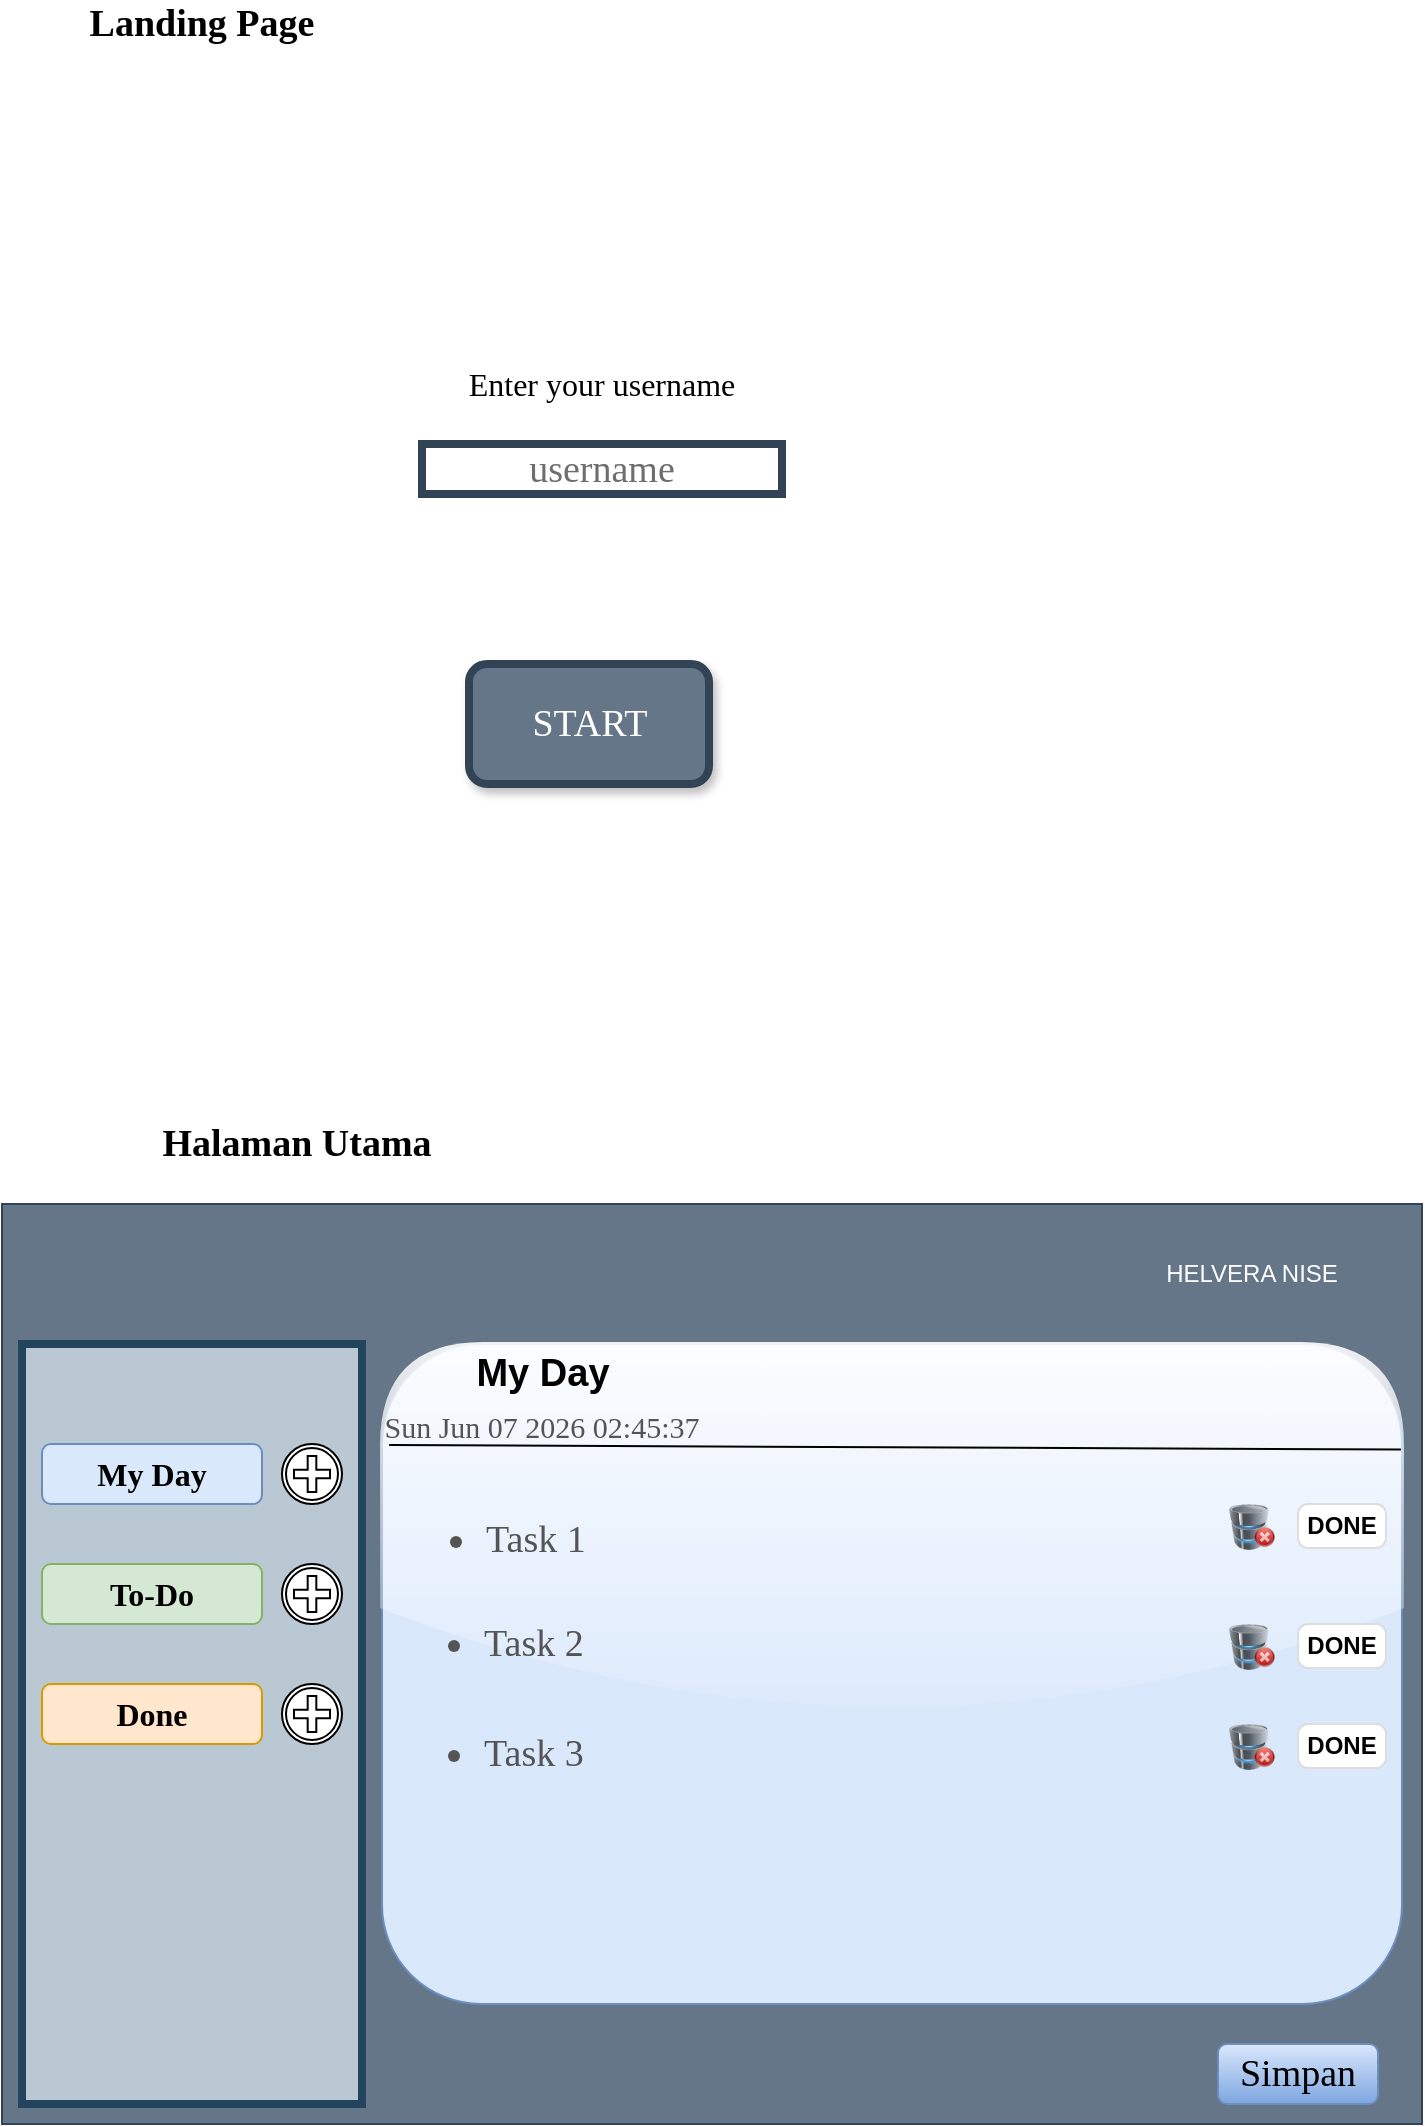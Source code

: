 <mxfile version="12.3.2" type="device" pages="1"><diagram id="Er6HTO60OMqmN1BxP_kf" name="Page-1"><mxGraphModel dx="1171" dy="587" grid="1" gridSize="10" guides="1" tooltips="1" connect="1" arrows="1" fold="1" page="1" pageScale="1" pageWidth="850" pageHeight="1100" math="0" shadow="0"><root><mxCell id="0"/><mxCell id="1" parent="0"/><mxCell id="cUADYcIA1SY1RjGAkDNT-1" value="" style="rounded=0;whiteSpace=wrap;html=1;fillColor=#647687;strokeColor=#314354;gradientDirection=east;fontColor=#ffffff;" vertex="1" parent="1"><mxGeometry x="30" y="620" width="710" height="460" as="geometry"/></mxCell><mxCell id="cUADYcIA1SY1RjGAkDNT-2" value="" style="rounded=0;whiteSpace=wrap;html=1;fillColor=#bac8d3;strokeWidth=4;gradientDirection=north;strokeColor=#23445d;" vertex="1" parent="1"><mxGeometry x="40" y="690" width="170" height="380" as="geometry"/></mxCell><mxCell id="cUADYcIA1SY1RjGAkDNT-3" value="My Day" style="rounded=1;whiteSpace=wrap;html=1;fontFamily=Comic Sans MS;fontSize=16;fontStyle=1;fillColor=#dae8fc;strokeColor=#6c8ebf;" vertex="1" parent="1"><mxGeometry x="50" y="740" width="110" height="30" as="geometry"/></mxCell><mxCell id="cUADYcIA1SY1RjGAkDNT-4" value="To-Do" style="rounded=1;whiteSpace=wrap;html=1;fontFamily=Comic Sans MS;fontStyle=1;fontSize=16;fillColor=#d5e8d4;strokeColor=#82b366;" vertex="1" parent="1"><mxGeometry x="50" y="800" width="110" height="30" as="geometry"/></mxCell><mxCell id="cUADYcIA1SY1RjGAkDNT-5" value="Done" style="rounded=1;whiteSpace=wrap;html=1;fontFamily=Comic Sans MS;fontSize=16;fontStyle=1;fillColor=#ffe6cc;strokeColor=#d79b00;" vertex="1" parent="1"><mxGeometry x="50" y="860" width="110" height="30" as="geometry"/></mxCell><mxCell id="cUADYcIA1SY1RjGAkDNT-6" value="" style="rounded=1;whiteSpace=wrap;html=1;fillColor=#dae8fc;strokeColor=#6c8ebf;shadow=0;comic=0;glass=1;" vertex="1" parent="1"><mxGeometry x="220" y="690" width="510" height="330" as="geometry"/></mxCell><mxCell id="cUADYcIA1SY1RjGAkDNT-9" value="" style="shape=mxgraph.bpmn.shape;html=1;verticalLabelPosition=bottom;labelBackgroundColor=#ffffff;verticalAlign=top;align=center;perimeter=ellipsePerimeter;outlineConnect=0;outline=catching;symbol=parallelMultiple;" vertex="1" parent="1"><mxGeometry x="170" y="740" width="30" height="30" as="geometry"/></mxCell><mxCell id="cUADYcIA1SY1RjGAkDNT-10" value="" style="shape=mxgraph.bpmn.shape;html=1;verticalLabelPosition=bottom;labelBackgroundColor=#ffffff;verticalAlign=top;align=center;perimeter=ellipsePerimeter;outlineConnect=0;outline=catching;symbol=parallelMultiple;" vertex="1" parent="1"><mxGeometry x="170" y="800" width="30" height="30" as="geometry"/></mxCell><mxCell id="cUADYcIA1SY1RjGAkDNT-11" value="" style="shape=mxgraph.bpmn.shape;html=1;verticalLabelPosition=bottom;labelBackgroundColor=#ffffff;verticalAlign=top;align=center;perimeter=ellipsePerimeter;outlineConnect=0;outline=catching;symbol=parallelMultiple;" vertex="1" parent="1"><mxGeometry x="170" y="860" width="30" height="30" as="geometry"/></mxCell><mxCell id="cUADYcIA1SY1RjGAkDNT-12" value="&lt;font color=&quot;#ffffff&quot;&gt;HELVERA NISE&lt;/font&gt;" style="text;html=1;align=center;verticalAlign=middle;whiteSpace=wrap;rounded=0;" vertex="1" parent="1"><mxGeometry x="595" y="640" width="120" height="30" as="geometry"/></mxCell><mxCell id="cUADYcIA1SY1RjGAkDNT-13" value="" style="endArrow=none;html=1;fontFamily=Comic Sans MS;fontSize=16;exitX=0.007;exitY=0.153;exitDx=0;exitDy=0;exitPerimeter=0;entryX=0.999;entryY=0.16;entryDx=0;entryDy=0;entryPerimeter=0;" edge="1" parent="1" source="cUADYcIA1SY1RjGAkDNT-6" target="cUADYcIA1SY1RjGAkDNT-6"><mxGeometry width="50" height="50" relative="1" as="geometry"><mxPoint x="340" y="200" as="sourcePoint"/><mxPoint x="400" y="150" as="targetPoint"/></mxGeometry></mxCell><mxCell id="cUADYcIA1SY1RjGAkDNT-18" value="My Day" style="text;strokeColor=none;fillColor=none;html=1;fontSize=19;fontStyle=1;verticalAlign=middle;align=center;" vertex="1" parent="1"><mxGeometry x="250" y="700" width="100" height="10" as="geometry"/></mxCell><UserObject label="%date{ddd mmm dd yyyy HH:MM:ss}%" placeholders="1" id="cUADYcIA1SY1RjGAkDNT-22"><mxCell style="text;html=1;strokeColor=none;fillColor=none;align=center;verticalAlign=middle;whiteSpace=wrap;overflow=hidden;fontFamily=Comic Sans MS;fontSize=15;fontColor=#545454;" vertex="1" parent="1"><mxGeometry x="220" y="720" width="160" height="20" as="geometry"/></mxCell></UserObject><mxCell id="cUADYcIA1SY1RjGAkDNT-26" value="&lt;ul&gt;&lt;li&gt;Task 1&lt;/li&gt;&lt;/ul&gt;" style="text;strokeColor=none;fillColor=none;html=1;whiteSpace=wrap;verticalAlign=middle;overflow=hidden;rounded=1;shadow=0;glass=1;comic=0;fontFamily=Comic Sans MS;fontSize=19;fontColor=#545454;" vertex="1" parent="1"><mxGeometry x="230" y="755" width="260" height="60" as="geometry"/></mxCell><mxCell id="cUADYcIA1SY1RjGAkDNT-27" value="&lt;ul&gt;&lt;li&gt;Task 2&lt;/li&gt;&lt;/ul&gt;" style="text;strokeColor=none;fillColor=none;html=1;whiteSpace=wrap;verticalAlign=middle;overflow=hidden;rounded=1;shadow=0;glass=1;comic=0;fontFamily=Comic Sans MS;fontSize=19;fontColor=#545454;" vertex="1" parent="1"><mxGeometry x="229" y="805" width="390" height="70" as="geometry"/></mxCell><mxCell id="cUADYcIA1SY1RjGAkDNT-28" value="&lt;ul&gt;&lt;li&gt;Task 3&lt;/li&gt;&lt;/ul&gt;" style="text;strokeColor=none;fillColor=none;html=1;whiteSpace=wrap;verticalAlign=middle;overflow=hidden;rounded=1;shadow=0;glass=1;comic=0;fontFamily=Comic Sans MS;fontSize=19;fontColor=#545454;" vertex="1" parent="1"><mxGeometry x="229" y="860" width="390" height="70" as="geometry"/></mxCell><mxCell id="cUADYcIA1SY1RjGAkDNT-31" value="" style="image;html=1;labelBackgroundColor=#ffffff;image=img/lib/clip_art/computers/Database_Remove_128x128.png;rounded=1;shadow=0;glass=1;comic=0;strokeColor=#000000;strokeWidth=4;gradientColor=#ffffff;fontFamily=Comic Sans MS;fontSize=19;fontColor=#545454;" vertex="1" parent="1"><mxGeometry x="640" y="770" width="30" height="23" as="geometry"/></mxCell><mxCell id="cUADYcIA1SY1RjGAkDNT-32" value="&lt;b&gt;DONE&lt;/b&gt;" style="html=1;shadow=0;dashed=0;shape=mxgraph.bootstrap.rrect;rSize=5;strokeColor=#dddddd;align=center;fontSize=12;whiteSpace=wrap;rounded=1;glass=1;comic=0;gradientColor=#ffffff;" vertex="1" parent="1"><mxGeometry x="678" y="770" width="44" height="22" as="geometry"/></mxCell><mxCell id="cUADYcIA1SY1RjGAkDNT-33" value="" style="image;html=1;labelBackgroundColor=#ffffff;image=img/lib/clip_art/computers/Database_Remove_128x128.png;rounded=1;shadow=0;glass=1;comic=0;strokeColor=#000000;strokeWidth=4;gradientColor=#ffffff;fontFamily=Comic Sans MS;fontSize=19;fontColor=#545454;" vertex="1" parent="1"><mxGeometry x="640" y="830" width="30" height="23" as="geometry"/></mxCell><mxCell id="cUADYcIA1SY1RjGAkDNT-34" value="" style="image;html=1;labelBackgroundColor=#ffffff;image=img/lib/clip_art/computers/Database_Remove_128x128.png;rounded=1;shadow=0;glass=1;comic=0;strokeColor=#000000;strokeWidth=4;gradientColor=#ffffff;fontFamily=Comic Sans MS;fontSize=19;fontColor=#545454;" vertex="1" parent="1"><mxGeometry x="640" y="880" width="30" height="23" as="geometry"/></mxCell><mxCell id="cUADYcIA1SY1RjGAkDNT-37" value="&lt;b&gt;DONE&lt;/b&gt;" style="html=1;shadow=0;dashed=0;shape=mxgraph.bootstrap.rrect;rSize=5;strokeColor=#dddddd;align=center;fontSize=12;whiteSpace=wrap;rounded=1;glass=1;comic=0;gradientColor=#ffffff;" vertex="1" parent="1"><mxGeometry x="678" y="830" width="44" height="22" as="geometry"/></mxCell><mxCell id="cUADYcIA1SY1RjGAkDNT-38" value="&lt;b&gt;DONE&lt;/b&gt;" style="html=1;shadow=0;dashed=0;shape=mxgraph.bootstrap.rrect;rSize=5;strokeColor=#dddddd;align=center;fontSize=12;whiteSpace=wrap;rounded=1;glass=1;comic=0;gradientColor=#ffffff;" vertex="1" parent="1"><mxGeometry x="678" y="880" width="44" height="22" as="geometry"/></mxCell><mxCell id="cUADYcIA1SY1RjGAkDNT-63" value="" style="shape=image;verticalLabelPosition=bottom;labelBackgroundColor=#ffffff;verticalAlign=top;aspect=fixed;imageAspect=0;image=https://cdn.pixabay.com/photo/2016/09/01/02/53/hand-1635147_960_720.jpg;" vertex="1" parent="1"><mxGeometry x="140" y="70" width="367" height="488" as="geometry"/></mxCell><mxCell id="cUADYcIA1SY1RjGAkDNT-65" value="START" style="rounded=1;whiteSpace=wrap;html=1;shadow=1;glass=0;comic=0;strokeWidth=4;fillColor=#647687;fontFamily=Comic Sans MS;fontSize=19;strokeColor=#314354;fontColor=#ffffff;" vertex="1" parent="1"><mxGeometry x="263.5" y="350" width="120" height="60" as="geometry"/></mxCell><mxCell id="cUADYcIA1SY1RjGAkDNT-66" value="&lt;font style=&quot;font-size: 16px&quot;&gt;Enter your username&lt;/font&gt;" style="text;html=1;strokeColor=none;fillColor=none;align=center;verticalAlign=middle;whiteSpace=wrap;rounded=0;shadow=1;glass=1;comic=0;fontFamily=Comic Sans MS;fontSize=19;" vertex="1" parent="1"><mxGeometry x="250" y="200" width="160" height="20" as="geometry"/></mxCell><mxCell id="cUADYcIA1SY1RjGAkDNT-67" value="&lt;font color=&quot;#6e6e6e&quot;&gt;username&lt;/font&gt;" style="rounded=0;whiteSpace=wrap;html=1;shadow=0;glass=0;comic=0;strokeWidth=4;fillColor=none;fontFamily=Comic Sans MS;fontSize=19;strokeColor=#314354;fontColor=#ffffff;" vertex="1" parent="1"><mxGeometry x="240" y="240" width="180" height="25" as="geometry"/></mxCell><mxCell id="cUADYcIA1SY1RjGAkDNT-68" value="Landing Page" style="text;html=1;strokeColor=none;fillColor=none;align=center;verticalAlign=middle;whiteSpace=wrap;rounded=0;shadow=0;glass=0;comic=0;fontFamily=Comic Sans MS;fontSize=19;fontStyle=1" vertex="1" parent="1"><mxGeometry x="50" y="20" width="160" height="20" as="geometry"/></mxCell><mxCell id="cUADYcIA1SY1RjGAkDNT-69" value="&lt;b&gt;Halaman Utama&lt;/b&gt;" style="text;html=1;strokeColor=none;fillColor=none;align=center;verticalAlign=middle;whiteSpace=wrap;rounded=0;shadow=0;glass=0;comic=0;fontFamily=Comic Sans MS;fontSize=19;" vertex="1" parent="1"><mxGeometry x="65" y="580" width="225" height="20" as="geometry"/></mxCell><mxCell id="cUADYcIA1SY1RjGAkDNT-72" value="Simpan" style="rounded=1;whiteSpace=wrap;html=1;shadow=0;glass=0;comic=0;strokeWidth=1;fillColor=#dae8fc;fontFamily=Comic Sans MS;fontSize=19;strokeColor=#6c8ebf;gradientColor=#7ea6e0;" vertex="1" parent="1"><mxGeometry x="638" y="1040" width="80" height="30" as="geometry"/></mxCell></root></mxGraphModel></diagram></mxfile>